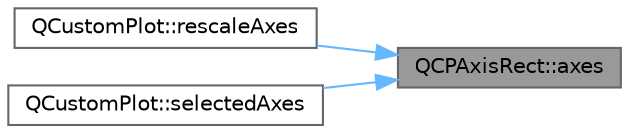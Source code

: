 digraph "QCPAxisRect::axes"
{
 // LATEX_PDF_SIZE
  bgcolor="transparent";
  edge [fontname=Helvetica,fontsize=10,labelfontname=Helvetica,labelfontsize=10];
  node [fontname=Helvetica,fontsize=10,shape=box,height=0.2,width=0.4];
  rankdir="RL";
  Node1 [label="QCPAxisRect::axes",height=0.2,width=0.4,color="gray40", fillcolor="grey60", style="filled", fontcolor="black",tooltip=" "];
  Node1 -> Node2 [dir="back",color="steelblue1",style="solid"];
  Node2 [label="QCustomPlot::rescaleAxes",height=0.2,width=0.4,color="grey40", fillcolor="white", style="filled",URL="$class_q_custom_plot.html#ad86528f2cee6c7e446dea4a6e8839935",tooltip=" "];
  Node1 -> Node3 [dir="back",color="steelblue1",style="solid"];
  Node3 [label="QCustomPlot::selectedAxes",height=0.2,width=0.4,color="grey40", fillcolor="white", style="filled",URL="$class_q_custom_plot.html#a7e6b07792b1cb2c31681596582d14dbe",tooltip=" "];
}
